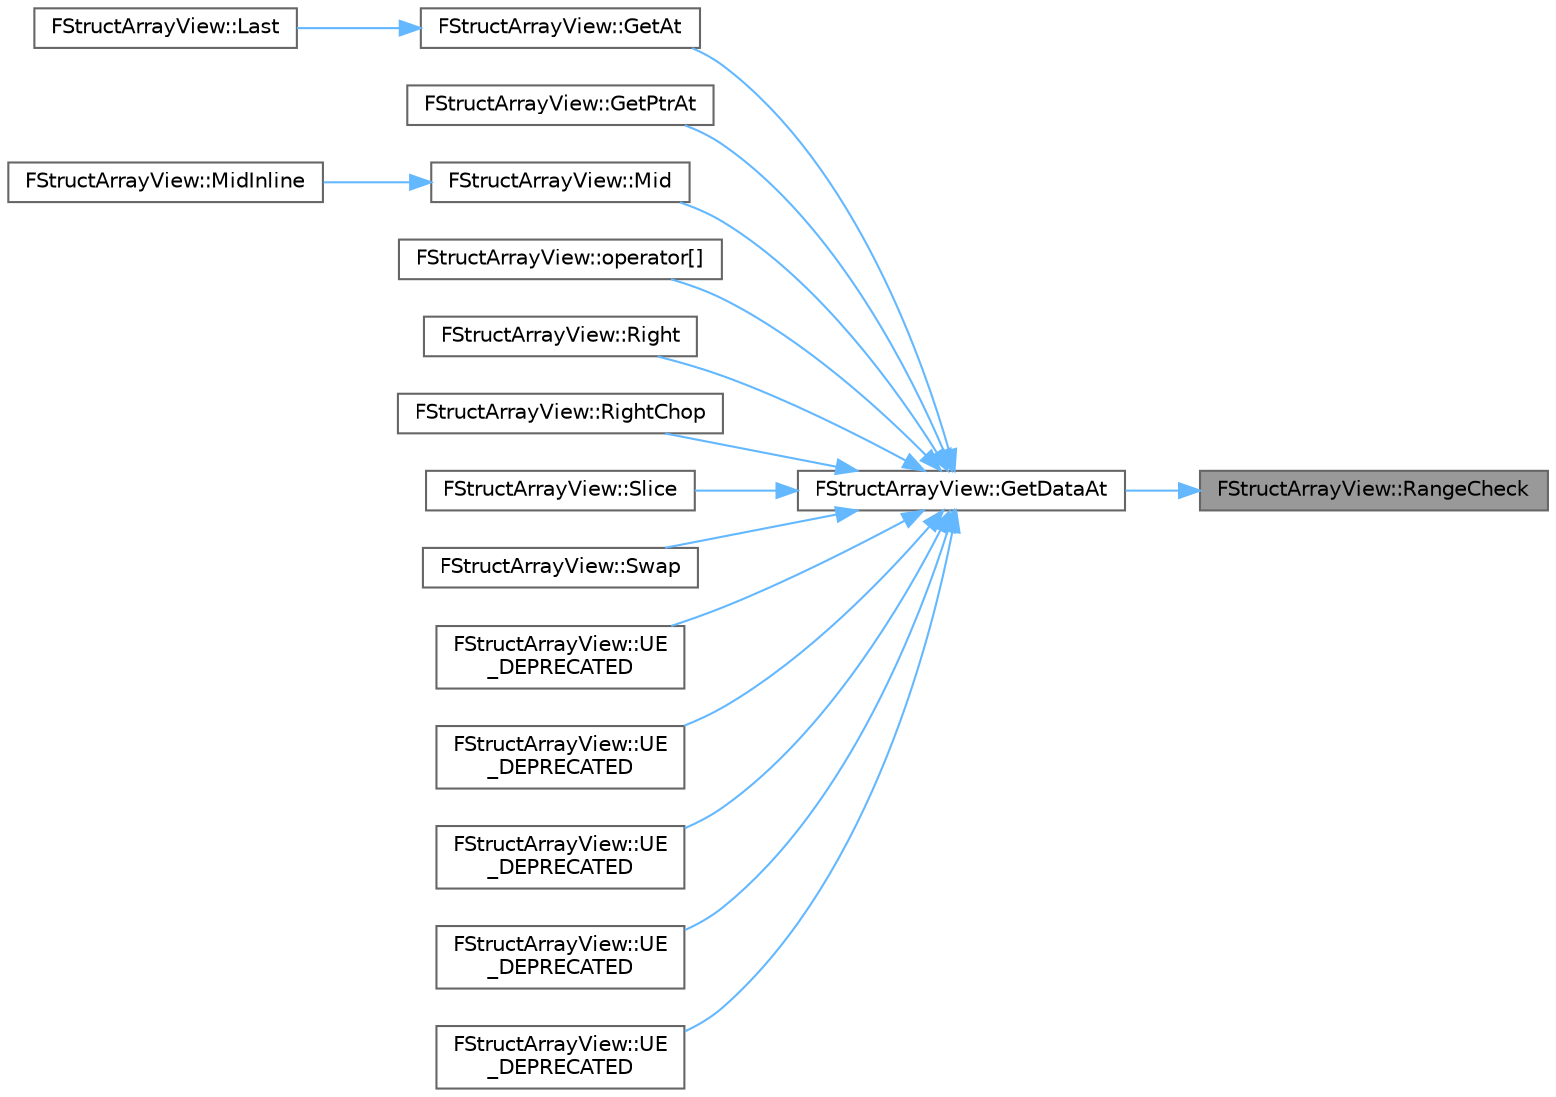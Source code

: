 digraph "FStructArrayView::RangeCheck"
{
 // INTERACTIVE_SVG=YES
 // LATEX_PDF_SIZE
  bgcolor="transparent";
  edge [fontname=Helvetica,fontsize=10,labelfontname=Helvetica,labelfontsize=10];
  node [fontname=Helvetica,fontsize=10,shape=box,height=0.2,width=0.4];
  rankdir="RL";
  Node1 [id="Node000001",label="FStructArrayView::RangeCheck",height=0.2,width=0.4,color="gray40", fillcolor="grey60", style="filled", fontcolor="black",tooltip="Checks if index is in array range."];
  Node1 -> Node2 [id="edge1_Node000001_Node000002",dir="back",color="steelblue1",style="solid",tooltip=" "];
  Node2 [id="Node000002",label="FStructArrayView::GetDataAt",height=0.2,width=0.4,color="grey40", fillcolor="white", style="filled",URL="$d8/dda/structFStructArrayView.html#abb1aba608b5e1dd7e48716d26382a9ab",tooltip="Helper function for returning a pointer to an element in the array."];
  Node2 -> Node3 [id="edge2_Node000002_Node000003",dir="back",color="steelblue1",style="solid",tooltip=" "];
  Node3 [id="Node000003",label="FStructArrayView::GetAt",height=0.2,width=0.4,color="grey40", fillcolor="white", style="filled",URL="$d8/dda/structFStructArrayView.html#a19d76c1b2685b758e7a5b53c408cd232",tooltip="Returns reference to element at given index."];
  Node3 -> Node4 [id="edge3_Node000003_Node000004",dir="back",color="steelblue1",style="solid",tooltip=" "];
  Node4 [id="Node000004",label="FStructArrayView::Last",height=0.2,width=0.4,color="grey40", fillcolor="white", style="filled",URL="$d8/dda/structFStructArrayView.html#a4b575e18fe22c411e3e2d62e24830581",tooltip="Returns n-th last element from the array."];
  Node2 -> Node5 [id="edge4_Node000002_Node000005",dir="back",color="steelblue1",style="solid",tooltip=" "];
  Node5 [id="Node000005",label="FStructArrayView::GetPtrAt",height=0.2,width=0.4,color="grey40", fillcolor="white", style="filled",URL="$d8/dda/structFStructArrayView.html#aa71323b6dae6c1e409e844fea3ab1aa7",tooltip="Returns pointer to element at given index."];
  Node2 -> Node6 [id="edge5_Node000002_Node000006",dir="back",color="steelblue1",style="solid",tooltip=" "];
  Node6 [id="Node000006",label="FStructArrayView::Mid",height=0.2,width=0.4,color="grey40", fillcolor="white", style="filled",URL="$d8/dda/structFStructArrayView.html#ac339c67d6e079f62559512bee15b0919",tooltip="Returns the middle part of the view by taking up to the given number of elements from the given posit..."];
  Node6 -> Node7 [id="edge6_Node000006_Node000007",dir="back",color="steelblue1",style="solid",tooltip=" "];
  Node7 [id="Node000007",label="FStructArrayView::MidInline",height=0.2,width=0.4,color="grey40", fillcolor="white", style="filled",URL="$d8/dda/structFStructArrayView.html#a5812438def8a5a43992721b08125e2a8",tooltip="Modifies the view to be the middle part by taking up to the given number of elements from the given p..."];
  Node2 -> Node8 [id="edge7_Node000002_Node000008",dir="back",color="steelblue1",style="solid",tooltip=" "];
  Node8 [id="Node000008",label="FStructArrayView::operator[]",height=0.2,width=0.4,color="grey40", fillcolor="white", style="filled",URL="$d8/dda/structFStructArrayView.html#af85bd21858f00a4a061442be244ce8b3",tooltip="Array bracket operator."];
  Node2 -> Node9 [id="edge8_Node000002_Node000009",dir="back",color="steelblue1",style="solid",tooltip=" "];
  Node9 [id="Node000009",label="FStructArrayView::Right",height=0.2,width=0.4,color="grey40", fillcolor="white", style="filled",URL="$d8/dda/structFStructArrayView.html#a0ba2aca46cd6770876b24b22e41e7e57",tooltip="Returns the right-most part of the view by taking the given number of elements from the right."];
  Node2 -> Node10 [id="edge9_Node000002_Node000010",dir="back",color="steelblue1",style="solid",tooltip=" "];
  Node10 [id="Node000010",label="FStructArrayView::RightChop",height=0.2,width=0.4,color="grey40", fillcolor="white", style="filled",URL="$d8/dda/structFStructArrayView.html#afe41a1dd04b2f74c2bc3c2d6a07139bd",tooltip="Returns the right-most part of the view by chopping the given number of elements from the left."];
  Node2 -> Node11 [id="edge10_Node000002_Node000011",dir="back",color="steelblue1",style="solid",tooltip=" "];
  Node11 [id="Node000011",label="FStructArrayView::Slice",height=0.2,width=0.4,color="grey40", fillcolor="white", style="filled",URL="$d8/dda/structFStructArrayView.html#a9084606c727575acce39a6352903017e",tooltip="Returns a sliced view This is similar to Mid(), but with a narrow contract, i.e."];
  Node2 -> Node12 [id="edge11_Node000002_Node000012",dir="back",color="steelblue1",style="solid",tooltip=" "];
  Node12 [id="Node000012",label="FStructArrayView::Swap",height=0.2,width=0.4,color="grey40", fillcolor="white", style="filled",URL="$d8/dda/structFStructArrayView.html#a06c5112f36a27e416e70bab6062518bf",tooltip="Swaps the elements at the specified Indicies."];
  Node2 -> Node13 [id="edge12_Node000002_Node000013",dir="back",color="steelblue1",style="solid",tooltip=" "];
  Node13 [id="Node000013",label="FStructArrayView::UE\l_DEPRECATED",height=0.2,width=0.4,color="grey40", fillcolor="white", style="filled",URL="$d8/dda/structFStructArrayView.html#a877a1214b9d000fda31348c52fe08842",tooltip=" "];
  Node2 -> Node14 [id="edge13_Node000002_Node000014",dir="back",color="steelblue1",style="solid",tooltip=" "];
  Node14 [id="Node000014",label="FStructArrayView::UE\l_DEPRECATED",height=0.2,width=0.4,color="grey40", fillcolor="white", style="filled",URL="$d8/dda/structFStructArrayView.html#a549dfb48aa45a6faf9b4993e2e609859",tooltip=" "];
  Node2 -> Node15 [id="edge14_Node000002_Node000015",dir="back",color="steelblue1",style="solid",tooltip=" "];
  Node15 [id="Node000015",label="FStructArrayView::UE\l_DEPRECATED",height=0.2,width=0.4,color="grey40", fillcolor="white", style="filled",URL="$d8/dda/structFStructArrayView.html#a6717a6f138a28e5d5006e3666e0c0c42",tooltip=" "];
  Node2 -> Node16 [id="edge15_Node000002_Node000016",dir="back",color="steelblue1",style="solid",tooltip=" "];
  Node16 [id="Node000016",label="FStructArrayView::UE\l_DEPRECATED",height=0.2,width=0.4,color="grey40", fillcolor="white", style="filled",URL="$d8/dda/structFStructArrayView.html#a14001dfd23e0cda8815e81ff9fadda0f",tooltip=" "];
  Node2 -> Node17 [id="edge16_Node000002_Node000017",dir="back",color="steelblue1",style="solid",tooltip=" "];
  Node17 [id="Node000017",label="FStructArrayView::UE\l_DEPRECATED",height=0.2,width=0.4,color="grey40", fillcolor="white", style="filled",URL="$d8/dda/structFStructArrayView.html#a6ec7fcadd5cd5ba57074ea26fc920ccb",tooltip=" "];
}
